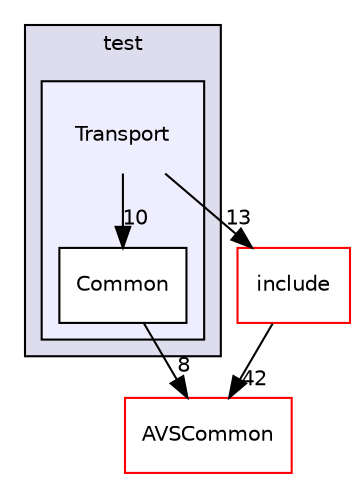digraph "/workplace/avs-device-sdk/ACL/test/Transport" {
  compound=true
  node [ fontsize="10", fontname="Helvetica"];
  edge [ labelfontsize="10", labelfontname="Helvetica"];
  subgraph clusterdir_2df864b0a635213c7e15391c7fd2f9dc {
    graph [ bgcolor="#ddddee", pencolor="black", label="test" fontname="Helvetica", fontsize="10", URL="dir_2df864b0a635213c7e15391c7fd2f9dc.html"]
  subgraph clusterdir_533d2869dc4e8069af67bd5b3d31045b {
    graph [ bgcolor="#eeeeff", pencolor="black", label="" URL="dir_533d2869dc4e8069af67bd5b3d31045b.html"];
    dir_533d2869dc4e8069af67bd5b3d31045b [shape=plaintext label="Transport"];
    dir_7a24da0acf1258287ecbabf59e534a08 [shape=box label="Common" color="black" fillcolor="white" style="filled" URL="dir_7a24da0acf1258287ecbabf59e534a08.html"];
  }
  }
  dir_13e65effb2bde530b17b3d5eefcd0266 [shape=box label="AVSCommon" fillcolor="white" style="filled" color="red" URL="dir_13e65effb2bde530b17b3d5eefcd0266.html"];
  dir_1088b026815130b3cc8e9ac3f4525272 [shape=box label="include" fillcolor="white" style="filled" color="red" URL="dir_1088b026815130b3cc8e9ac3f4525272.html"];
  dir_533d2869dc4e8069af67bd5b3d31045b->dir_7a24da0acf1258287ecbabf59e534a08 [headlabel="10", labeldistance=1.5 headhref="dir_000007_000008.html"];
  dir_533d2869dc4e8069af67bd5b3d31045b->dir_1088b026815130b3cc8e9ac3f4525272 [headlabel="13", labeldistance=1.5 headhref="dir_000007_000001.html"];
  dir_7a24da0acf1258287ecbabf59e534a08->dir_13e65effb2bde530b17b3d5eefcd0266 [headlabel="8", labeldistance=1.5 headhref="dir_000008_000009.html"];
  dir_1088b026815130b3cc8e9ac3f4525272->dir_13e65effb2bde530b17b3d5eefcd0266 [headlabel="42", labeldistance=1.5 headhref="dir_000001_000009.html"];
}
